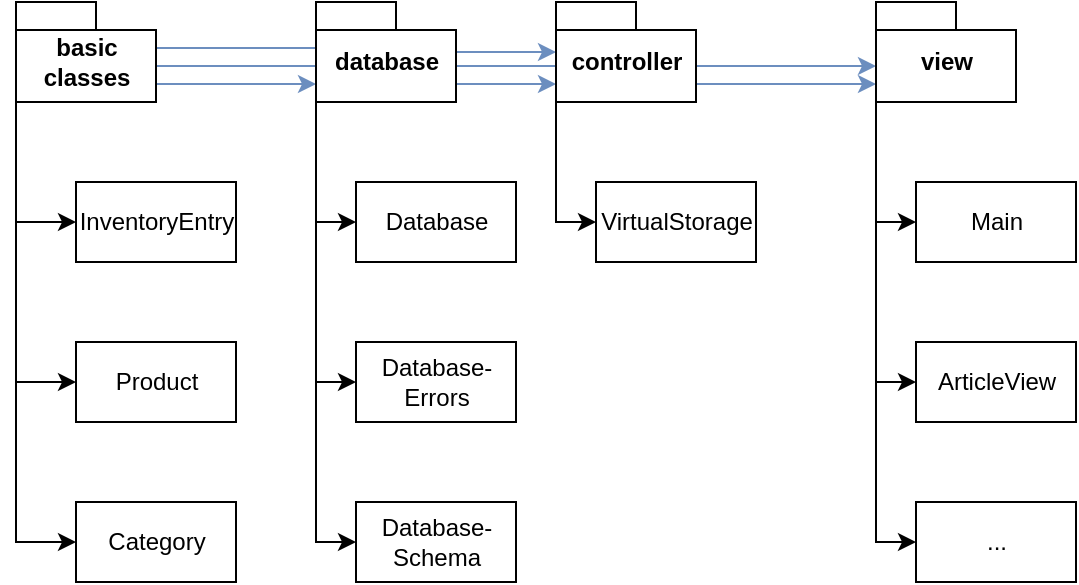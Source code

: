 <mxfile version="12.4.2" type="device" pages="1"><diagram id="EpL6I3ggIkh8kNKJTy1Y" name="Page-1"><mxGraphModel dx="1086" dy="806" grid="1" gridSize="10" guides="1" tooltips="1" connect="1" arrows="1" fold="1" page="1" pageScale="1" pageWidth="827" pageHeight="1169" math="0" shadow="0"><root><mxCell id="0"/><mxCell id="1" parent="0"/><mxCell id="HXTVk4xu821Yq9LglNbP-9" style="edgeStyle=orthogonalEdgeStyle;rounded=0;orthogonalLoop=1;jettySize=auto;html=1;exitX=0;exitY=0;exitDx=0;exitDy=50;exitPerimeter=0;entryX=0;entryY=0.5;entryDx=0;entryDy=0;" parent="1" source="HXTVk4xu821Yq9LglNbP-2" target="HXTVk4xu821Yq9LglNbP-6" edge="1"><mxGeometry relative="1" as="geometry"/></mxCell><mxCell id="HXTVk4xu821Yq9LglNbP-10" style="edgeStyle=orthogonalEdgeStyle;rounded=0;orthogonalLoop=1;jettySize=auto;html=1;exitX=0;exitY=0;exitDx=0;exitDy=50;exitPerimeter=0;entryX=0;entryY=0.5;entryDx=0;entryDy=0;" parent="1" source="HXTVk4xu821Yq9LglNbP-2" target="HXTVk4xu821Yq9LglNbP-7" edge="1"><mxGeometry relative="1" as="geometry"/></mxCell><mxCell id="HXTVk4xu821Yq9LglNbP-11" style="edgeStyle=orthogonalEdgeStyle;rounded=0;orthogonalLoop=1;jettySize=auto;html=1;exitX=0;exitY=0;exitDx=0;exitDy=50;exitPerimeter=0;entryX=0;entryY=0.5;entryDx=0;entryDy=0;" parent="1" source="HXTVk4xu821Yq9LglNbP-2" target="HXTVk4xu821Yq9LglNbP-8" edge="1"><mxGeometry relative="1" as="geometry"/></mxCell><mxCell id="HXTVk4xu821Yq9LglNbP-30" style="edgeStyle=orthogonalEdgeStyle;rounded=0;orthogonalLoop=1;jettySize=auto;html=1;exitX=0;exitY=0;exitDx=70;exitDy=41;exitPerimeter=0;entryX=0;entryY=0;entryDx=0;entryDy=41;entryPerimeter=0;fillColor=#dae8fc;strokeColor=#6c8ebf;" parent="1" source="HXTVk4xu821Yq9LglNbP-2" target="HXTVk4xu821Yq9LglNbP-3" edge="1"><mxGeometry relative="1" as="geometry"/></mxCell><mxCell id="HXTVk4xu821Yq9LglNbP-31" style="edgeStyle=orthogonalEdgeStyle;rounded=0;orthogonalLoop=1;jettySize=auto;html=1;exitX=0;exitY=0;exitDx=70;exitDy=23;exitPerimeter=0;fillColor=#dae8fc;strokeColor=#6c8ebf;" parent="1" source="HXTVk4xu821Yq9LglNbP-2" target="HXTVk4xu821Yq9LglNbP-4" edge="1"><mxGeometry relative="1" as="geometry"/></mxCell><mxCell id="HXTVk4xu821Yq9LglNbP-32" style="edgeStyle=orthogonalEdgeStyle;rounded=0;orthogonalLoop=1;jettySize=auto;html=1;entryX=0;entryY=0;entryDx=0;entryDy=32;entryPerimeter=0;fillColor=#dae8fc;strokeColor=#6c8ebf;exitX=0;exitY=0;exitDx=70;exitDy=32;exitPerimeter=0;" parent="1" source="HXTVk4xu821Yq9LglNbP-2" target="HXTVk4xu821Yq9LglNbP-5" edge="1"><mxGeometry relative="1" as="geometry"><mxPoint x="220" y="210" as="sourcePoint"/></mxGeometry></mxCell><mxCell id="HXTVk4xu821Yq9LglNbP-2" value="basic&lt;br&gt;classes" style="shape=folder;fontStyle=1;spacingTop=10;tabWidth=40;tabHeight=14;tabPosition=left;html=1;" parent="1" vertex="1"><mxGeometry x="130" y="230" width="70" height="50" as="geometry"/></mxCell><mxCell id="HXTVk4xu821Yq9LglNbP-12" style="edgeStyle=orthogonalEdgeStyle;rounded=0;orthogonalLoop=1;jettySize=auto;html=1;exitX=0;exitY=0;exitDx=0;exitDy=50;exitPerimeter=0;entryX=0;entryY=0.5;entryDx=0;entryDy=0;" parent="1" source="HXTVk4xu821Yq9LglNbP-3" target="HXTVk4xu821Yq9LglNbP-13" edge="1"><mxGeometry relative="1" as="geometry"><mxPoint x="280.333" y="360" as="targetPoint"/></mxGeometry></mxCell><mxCell id="HXTVk4xu821Yq9LglNbP-35" style="edgeStyle=orthogonalEdgeStyle;rounded=0;orthogonalLoop=1;jettySize=auto;html=1;exitX=0;exitY=0;exitDx=70;exitDy=41;exitPerimeter=0;entryX=0;entryY=0;entryDx=0;entryDy=41;entryPerimeter=0;fillColor=#dae8fc;strokeColor=#6c8ebf;" parent="1" source="HXTVk4xu821Yq9LglNbP-3" target="HXTVk4xu821Yq9LglNbP-4" edge="1"><mxGeometry relative="1" as="geometry"/></mxCell><mxCell id="08pgKLApMC-4D0fV902l-3" style="edgeStyle=orthogonalEdgeStyle;rounded=0;orthogonalLoop=1;jettySize=auto;html=1;exitX=0;exitY=0;exitDx=0;exitDy=50;exitPerimeter=0;entryX=0;entryY=0.5;entryDx=0;entryDy=0;" parent="1" source="HXTVk4xu821Yq9LglNbP-3" target="08pgKLApMC-4D0fV902l-1" edge="1"><mxGeometry relative="1" as="geometry"/></mxCell><mxCell id="08pgKLApMC-4D0fV902l-4" style="edgeStyle=orthogonalEdgeStyle;rounded=0;orthogonalLoop=1;jettySize=auto;html=1;exitX=0;exitY=0;exitDx=0;exitDy=50;exitPerimeter=0;entryX=0;entryY=0.5;entryDx=0;entryDy=0;" parent="1" source="HXTVk4xu821Yq9LglNbP-3" target="08pgKLApMC-4D0fV902l-2" edge="1"><mxGeometry relative="1" as="geometry"/></mxCell><mxCell id="HXTVk4xu821Yq9LglNbP-3" value="database" style="shape=folder;fontStyle=1;spacingTop=10;tabWidth=40;tabHeight=14;tabPosition=left;html=1;" parent="1" vertex="1"><mxGeometry x="280" y="230" width="70" height="50" as="geometry"/></mxCell><mxCell id="HXTVk4xu821Yq9LglNbP-16" style="edgeStyle=orthogonalEdgeStyle;rounded=0;orthogonalLoop=1;jettySize=auto;html=1;exitX=0;exitY=0;exitDx=0;exitDy=50;exitPerimeter=0;entryX=0;entryY=0.5;entryDx=0;entryDy=0;" parent="1" source="HXTVk4xu821Yq9LglNbP-4" target="HXTVk4xu821Yq9LglNbP-15" edge="1"><mxGeometry relative="1" as="geometry"/></mxCell><mxCell id="HXTVk4xu821Yq9LglNbP-36" style="edgeStyle=orthogonalEdgeStyle;rounded=0;orthogonalLoop=1;jettySize=auto;html=1;exitX=0;exitY=0;exitDx=70;exitDy=41;exitPerimeter=0;entryX=0;entryY=0;entryDx=0;entryDy=41;entryPerimeter=0;fillColor=#dae8fc;strokeColor=#6c8ebf;" parent="1" source="HXTVk4xu821Yq9LglNbP-4" target="HXTVk4xu821Yq9LglNbP-5" edge="1"><mxGeometry relative="1" as="geometry"/></mxCell><mxCell id="HXTVk4xu821Yq9LglNbP-4" value="controller" style="shape=folder;fontStyle=1;spacingTop=10;tabWidth=40;tabHeight=14;tabPosition=left;html=1;" parent="1" vertex="1"><mxGeometry x="400" y="230" width="70" height="50" as="geometry"/></mxCell><mxCell id="HXTVk4xu821Yq9LglNbP-27" style="edgeStyle=orthogonalEdgeStyle;rounded=0;orthogonalLoop=1;jettySize=auto;html=1;exitX=0;exitY=0;exitDx=0;exitDy=50;exitPerimeter=0;entryX=0;entryY=0.5;entryDx=0;entryDy=0;" parent="1" source="HXTVk4xu821Yq9LglNbP-5" target="HXTVk4xu821Yq9LglNbP-17" edge="1"><mxGeometry relative="1" as="geometry"/></mxCell><mxCell id="HXTVk4xu821Yq9LglNbP-28" style="edgeStyle=orthogonalEdgeStyle;rounded=0;orthogonalLoop=1;jettySize=auto;html=1;exitX=0;exitY=0;exitDx=0;exitDy=50;exitPerimeter=0;entryX=0;entryY=0.5;entryDx=0;entryDy=0;" parent="1" source="HXTVk4xu821Yq9LglNbP-5" target="HXTVk4xu821Yq9LglNbP-24" edge="1"><mxGeometry relative="1" as="geometry"/></mxCell><mxCell id="HXTVk4xu821Yq9LglNbP-29" style="edgeStyle=orthogonalEdgeStyle;rounded=0;orthogonalLoop=1;jettySize=auto;html=1;exitX=0;exitY=0;exitDx=0;exitDy=50;exitPerimeter=0;entryX=0;entryY=0.5;entryDx=0;entryDy=0;" parent="1" source="HXTVk4xu821Yq9LglNbP-5" target="HXTVk4xu821Yq9LglNbP-25" edge="1"><mxGeometry relative="1" as="geometry"/></mxCell><mxCell id="HXTVk4xu821Yq9LglNbP-5" value="view" style="shape=folder;fontStyle=1;spacingTop=10;tabWidth=40;tabHeight=14;tabPosition=left;html=1;" parent="1" vertex="1"><mxGeometry x="560" y="230" width="70" height="50" as="geometry"/></mxCell><mxCell id="HXTVk4xu821Yq9LglNbP-6" value="InventoryEntry" style="html=1;" parent="1" vertex="1"><mxGeometry x="160" y="320" width="80" height="40" as="geometry"/></mxCell><mxCell id="HXTVk4xu821Yq9LglNbP-7" value="Product" style="html=1;" parent="1" vertex="1"><mxGeometry x="160" y="400" width="80" height="40" as="geometry"/></mxCell><mxCell id="HXTVk4xu821Yq9LglNbP-8" value="Category" style="html=1;" parent="1" vertex="1"><mxGeometry x="160" y="480" width="80" height="40" as="geometry"/></mxCell><mxCell id="HXTVk4xu821Yq9LglNbP-13" value="Database" style="html=1;" parent="1" vertex="1"><mxGeometry x="300" y="320" width="80" height="40" as="geometry"/></mxCell><mxCell id="HXTVk4xu821Yq9LglNbP-15" value="VirtualStorage" style="html=1;" parent="1" vertex="1"><mxGeometry x="420" y="320" width="80" height="40" as="geometry"/></mxCell><mxCell id="HXTVk4xu821Yq9LglNbP-17" value="Main" style="html=1;" parent="1" vertex="1"><mxGeometry x="580" y="320" width="80" height="40" as="geometry"/></mxCell><mxCell id="HXTVk4xu821Yq9LglNbP-24" value="ArticleView" style="html=1;" parent="1" vertex="1"><mxGeometry x="580" y="400" width="80" height="40" as="geometry"/></mxCell><mxCell id="HXTVk4xu821Yq9LglNbP-25" value="..." style="html=1;" parent="1" vertex="1"><mxGeometry x="580" y="480" width="80" height="40" as="geometry"/></mxCell><mxCell id="08pgKLApMC-4D0fV902l-1" value="Database-&lt;br&gt;Errors" style="html=1;" parent="1" vertex="1"><mxGeometry x="300" y="400" width="80" height="40" as="geometry"/></mxCell><mxCell id="08pgKLApMC-4D0fV902l-2" value="Database-&lt;br&gt;Schema" style="html=1;" parent="1" vertex="1"><mxGeometry x="300" y="480" width="80" height="40" as="geometry"/></mxCell></root></mxGraphModel></diagram></mxfile>